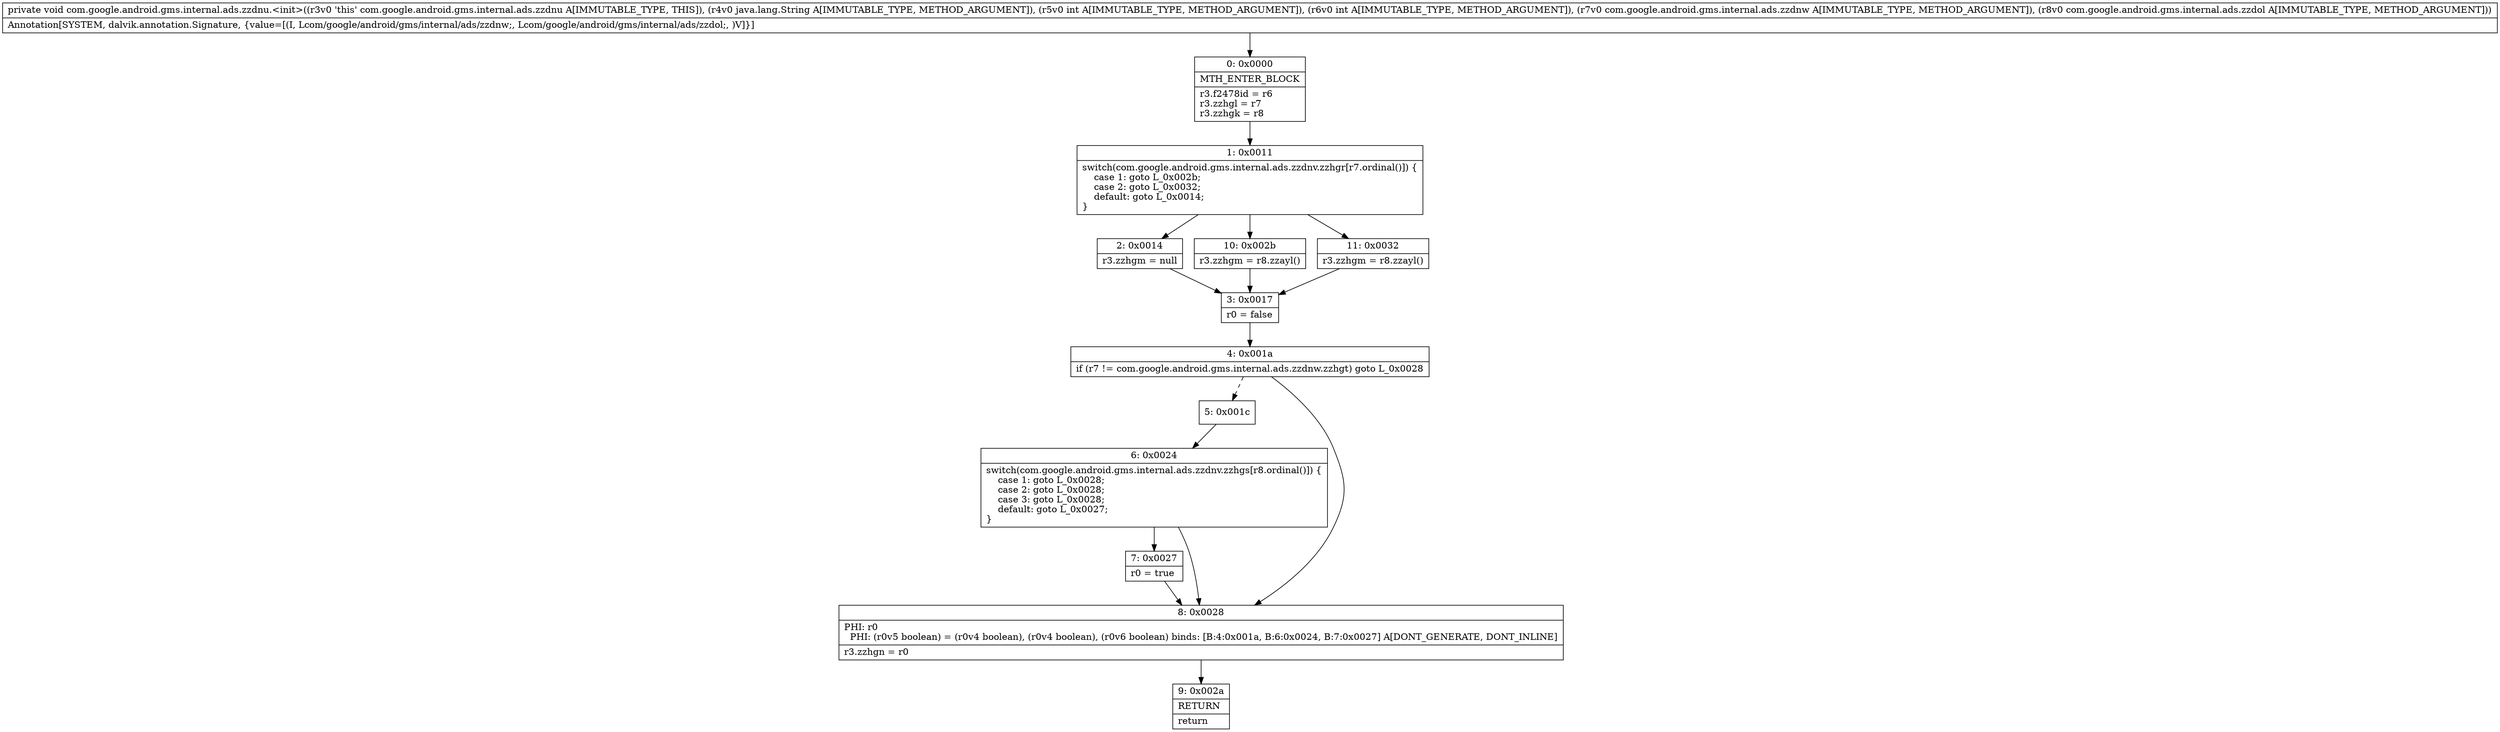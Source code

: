 digraph "CFG forcom.google.android.gms.internal.ads.zzdnu.\<init\>(Ljava\/lang\/String;IILcom\/google\/android\/gms\/internal\/ads\/zzdnw;Lcom\/google\/android\/gms\/internal\/ads\/zzdol;)V" {
Node_0 [shape=record,label="{0\:\ 0x0000|MTH_ENTER_BLOCK\l|r3.f2478id = r6\lr3.zzhgl = r7\lr3.zzhgk = r8\l}"];
Node_1 [shape=record,label="{1\:\ 0x0011|switch(com.google.android.gms.internal.ads.zzdnv.zzhgr[r7.ordinal()]) \{\l    case 1: goto L_0x002b;\l    case 2: goto L_0x0032;\l    default: goto L_0x0014;\l\}\l}"];
Node_2 [shape=record,label="{2\:\ 0x0014|r3.zzhgm = null\l}"];
Node_3 [shape=record,label="{3\:\ 0x0017|r0 = false\l}"];
Node_4 [shape=record,label="{4\:\ 0x001a|if (r7 != com.google.android.gms.internal.ads.zzdnw.zzhgt) goto L_0x0028\l}"];
Node_5 [shape=record,label="{5\:\ 0x001c}"];
Node_6 [shape=record,label="{6\:\ 0x0024|switch(com.google.android.gms.internal.ads.zzdnv.zzhgs[r8.ordinal()]) \{\l    case 1: goto L_0x0028;\l    case 2: goto L_0x0028;\l    case 3: goto L_0x0028;\l    default: goto L_0x0027;\l\}\l}"];
Node_7 [shape=record,label="{7\:\ 0x0027|r0 = true\l}"];
Node_8 [shape=record,label="{8\:\ 0x0028|PHI: r0 \l  PHI: (r0v5 boolean) = (r0v4 boolean), (r0v4 boolean), (r0v6 boolean) binds: [B:4:0x001a, B:6:0x0024, B:7:0x0027] A[DONT_GENERATE, DONT_INLINE]\l|r3.zzhgn = r0\l}"];
Node_9 [shape=record,label="{9\:\ 0x002a|RETURN\l|return\l}"];
Node_10 [shape=record,label="{10\:\ 0x002b|r3.zzhgm = r8.zzayl()\l}"];
Node_11 [shape=record,label="{11\:\ 0x0032|r3.zzhgm = r8.zzayl()\l}"];
MethodNode[shape=record,label="{private void com.google.android.gms.internal.ads.zzdnu.\<init\>((r3v0 'this' com.google.android.gms.internal.ads.zzdnu A[IMMUTABLE_TYPE, THIS]), (r4v0 java.lang.String A[IMMUTABLE_TYPE, METHOD_ARGUMENT]), (r5v0 int A[IMMUTABLE_TYPE, METHOD_ARGUMENT]), (r6v0 int A[IMMUTABLE_TYPE, METHOD_ARGUMENT]), (r7v0 com.google.android.gms.internal.ads.zzdnw A[IMMUTABLE_TYPE, METHOD_ARGUMENT]), (r8v0 com.google.android.gms.internal.ads.zzdol A[IMMUTABLE_TYPE, METHOD_ARGUMENT]))  | Annotation[SYSTEM, dalvik.annotation.Signature, \{value=[(I, Lcom\/google\/android\/gms\/internal\/ads\/zzdnw;, Lcom\/google\/android\/gms\/internal\/ads\/zzdol;, )V]\}]\l}"];
MethodNode -> Node_0;
Node_0 -> Node_1;
Node_1 -> Node_2;
Node_1 -> Node_10;
Node_1 -> Node_11;
Node_2 -> Node_3;
Node_3 -> Node_4;
Node_4 -> Node_5[style=dashed];
Node_4 -> Node_8;
Node_5 -> Node_6;
Node_6 -> Node_7;
Node_6 -> Node_8;
Node_7 -> Node_8;
Node_8 -> Node_9;
Node_10 -> Node_3;
Node_11 -> Node_3;
}

